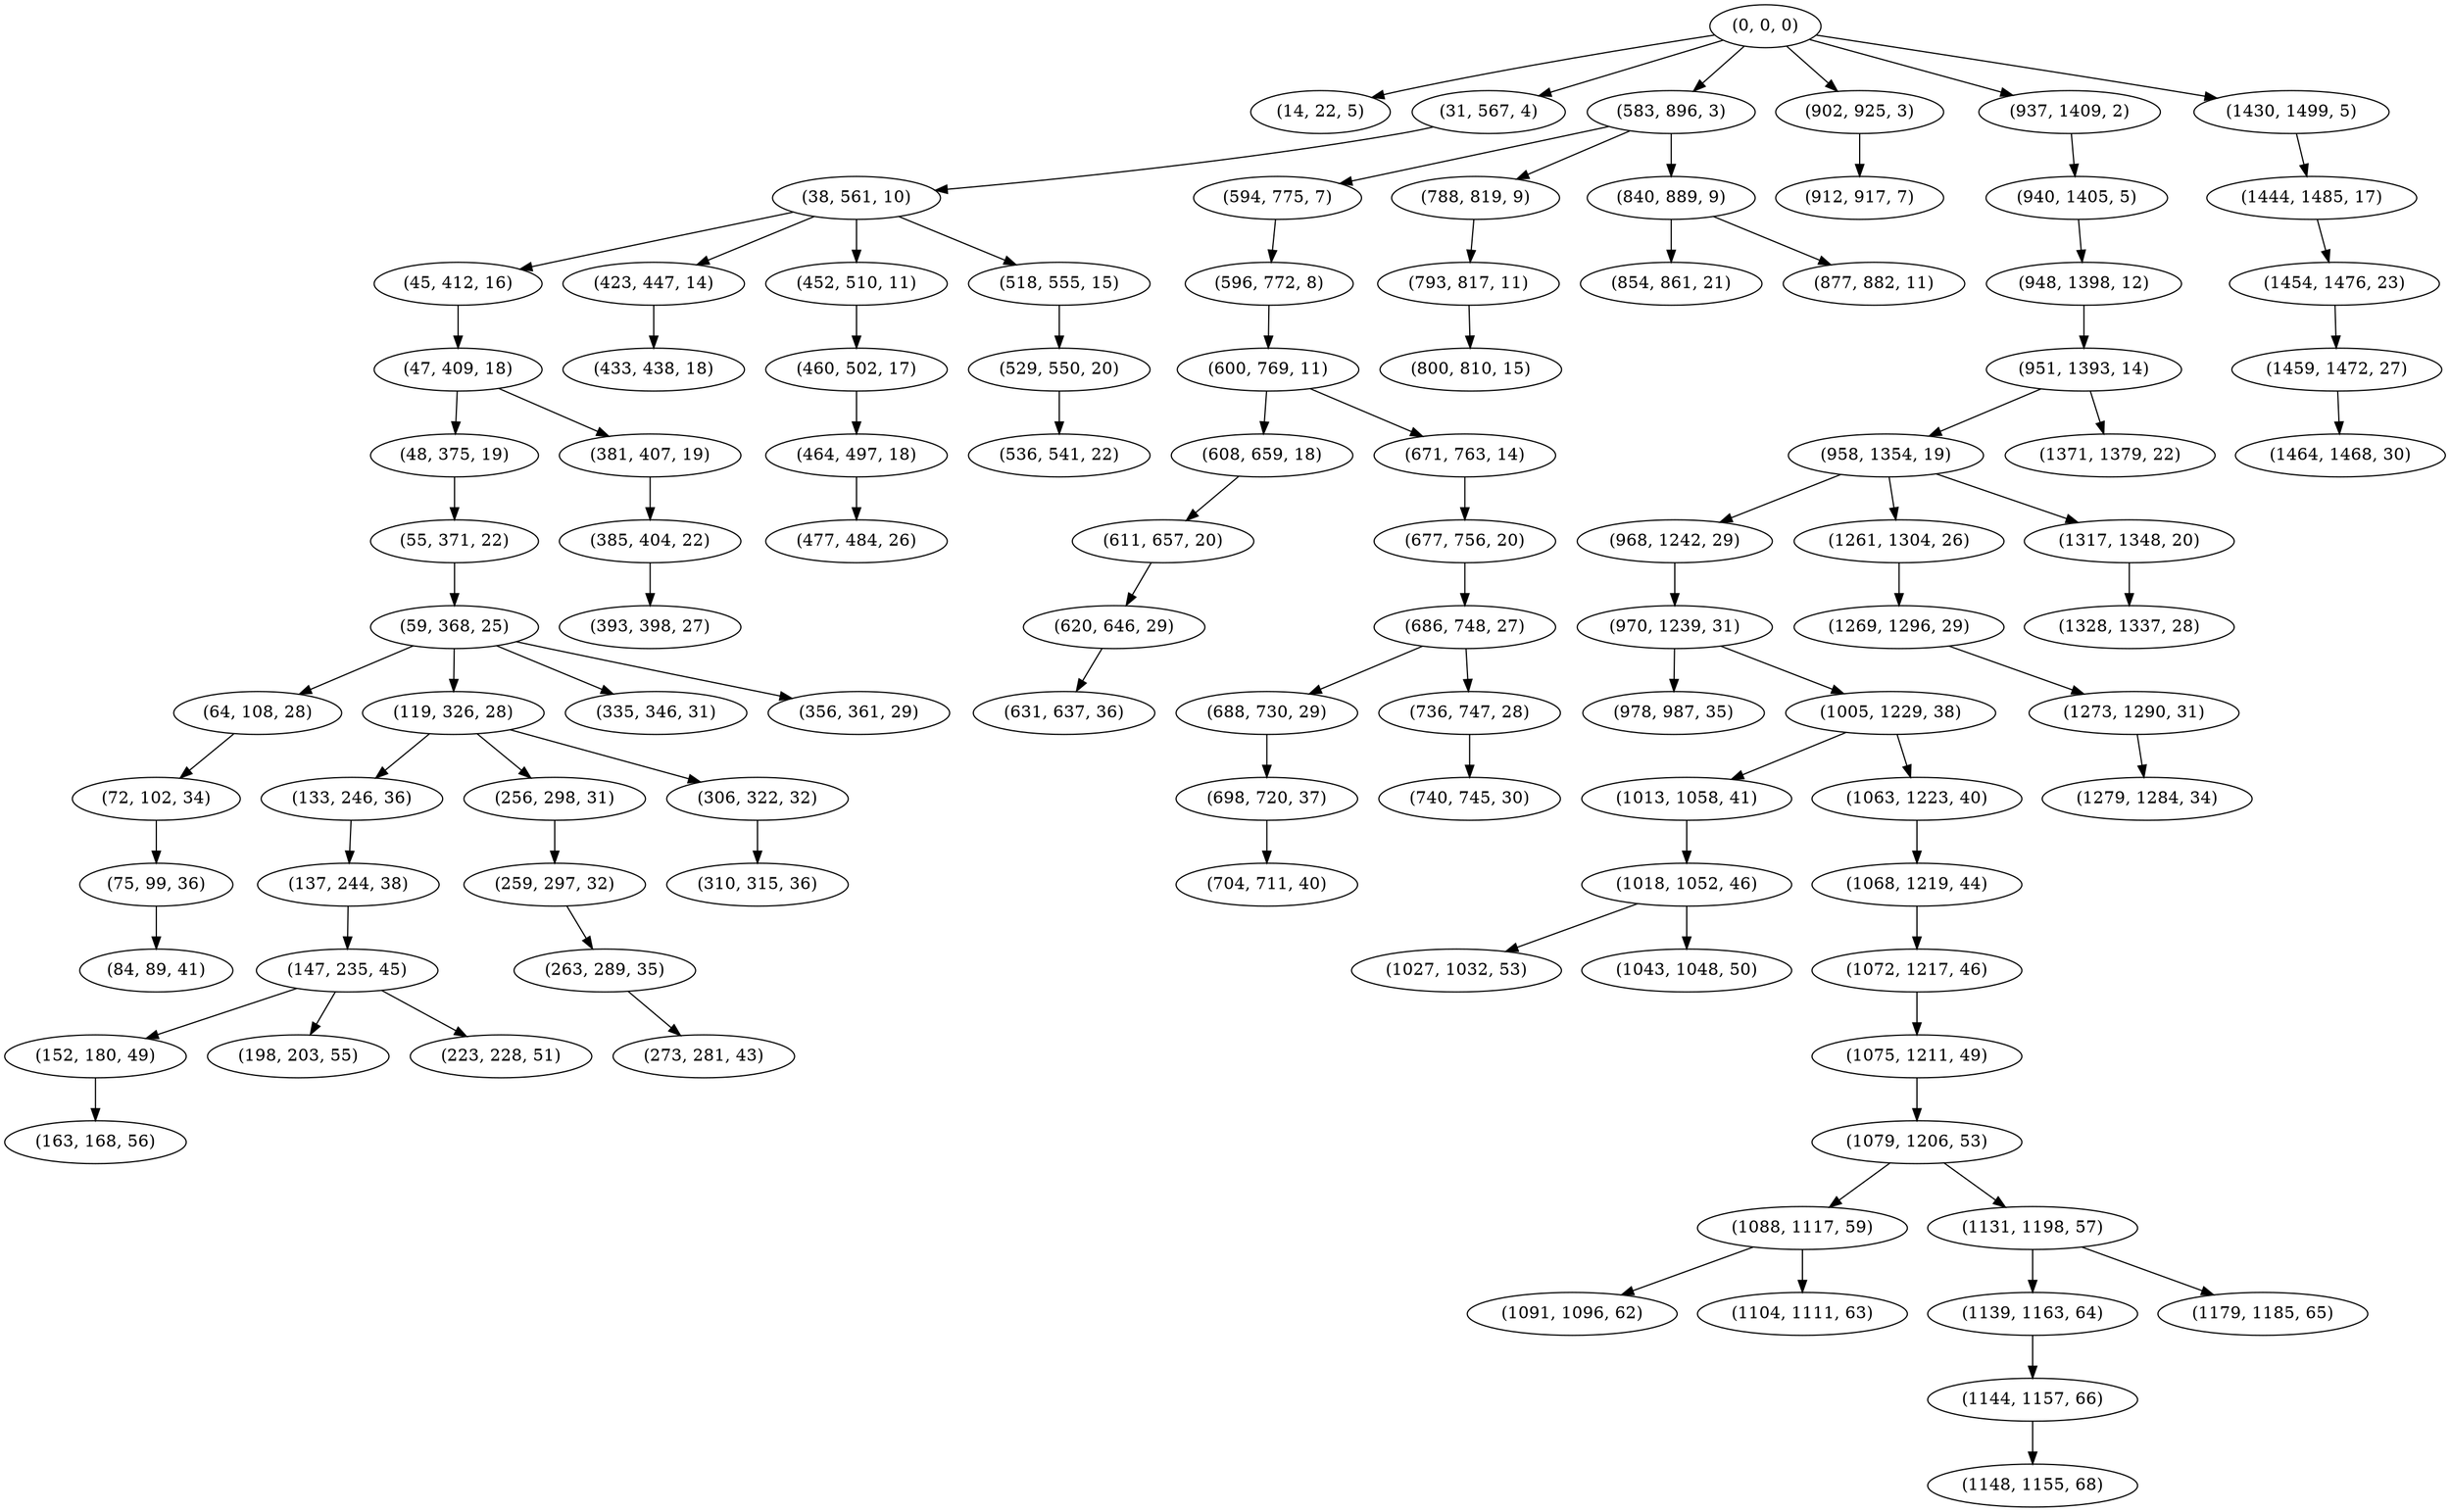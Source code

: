 digraph tree {
    "(0, 0, 0)";
    "(14, 22, 5)";
    "(31, 567, 4)";
    "(38, 561, 10)";
    "(45, 412, 16)";
    "(47, 409, 18)";
    "(48, 375, 19)";
    "(55, 371, 22)";
    "(59, 368, 25)";
    "(64, 108, 28)";
    "(72, 102, 34)";
    "(75, 99, 36)";
    "(84, 89, 41)";
    "(119, 326, 28)";
    "(133, 246, 36)";
    "(137, 244, 38)";
    "(147, 235, 45)";
    "(152, 180, 49)";
    "(163, 168, 56)";
    "(198, 203, 55)";
    "(223, 228, 51)";
    "(256, 298, 31)";
    "(259, 297, 32)";
    "(263, 289, 35)";
    "(273, 281, 43)";
    "(306, 322, 32)";
    "(310, 315, 36)";
    "(335, 346, 31)";
    "(356, 361, 29)";
    "(381, 407, 19)";
    "(385, 404, 22)";
    "(393, 398, 27)";
    "(423, 447, 14)";
    "(433, 438, 18)";
    "(452, 510, 11)";
    "(460, 502, 17)";
    "(464, 497, 18)";
    "(477, 484, 26)";
    "(518, 555, 15)";
    "(529, 550, 20)";
    "(536, 541, 22)";
    "(583, 896, 3)";
    "(594, 775, 7)";
    "(596, 772, 8)";
    "(600, 769, 11)";
    "(608, 659, 18)";
    "(611, 657, 20)";
    "(620, 646, 29)";
    "(631, 637, 36)";
    "(671, 763, 14)";
    "(677, 756, 20)";
    "(686, 748, 27)";
    "(688, 730, 29)";
    "(698, 720, 37)";
    "(704, 711, 40)";
    "(736, 747, 28)";
    "(740, 745, 30)";
    "(788, 819, 9)";
    "(793, 817, 11)";
    "(800, 810, 15)";
    "(840, 889, 9)";
    "(854, 861, 21)";
    "(877, 882, 11)";
    "(902, 925, 3)";
    "(912, 917, 7)";
    "(937, 1409, 2)";
    "(940, 1405, 5)";
    "(948, 1398, 12)";
    "(951, 1393, 14)";
    "(958, 1354, 19)";
    "(968, 1242, 29)";
    "(970, 1239, 31)";
    "(978, 987, 35)";
    "(1005, 1229, 38)";
    "(1013, 1058, 41)";
    "(1018, 1052, 46)";
    "(1027, 1032, 53)";
    "(1043, 1048, 50)";
    "(1063, 1223, 40)";
    "(1068, 1219, 44)";
    "(1072, 1217, 46)";
    "(1075, 1211, 49)";
    "(1079, 1206, 53)";
    "(1088, 1117, 59)";
    "(1091, 1096, 62)";
    "(1104, 1111, 63)";
    "(1131, 1198, 57)";
    "(1139, 1163, 64)";
    "(1144, 1157, 66)";
    "(1148, 1155, 68)";
    "(1179, 1185, 65)";
    "(1261, 1304, 26)";
    "(1269, 1296, 29)";
    "(1273, 1290, 31)";
    "(1279, 1284, 34)";
    "(1317, 1348, 20)";
    "(1328, 1337, 28)";
    "(1371, 1379, 22)";
    "(1430, 1499, 5)";
    "(1444, 1485, 17)";
    "(1454, 1476, 23)";
    "(1459, 1472, 27)";
    "(1464, 1468, 30)";
    "(0, 0, 0)" -> "(14, 22, 5)";
    "(0, 0, 0)" -> "(31, 567, 4)";
    "(0, 0, 0)" -> "(583, 896, 3)";
    "(0, 0, 0)" -> "(902, 925, 3)";
    "(0, 0, 0)" -> "(937, 1409, 2)";
    "(0, 0, 0)" -> "(1430, 1499, 5)";
    "(31, 567, 4)" -> "(38, 561, 10)";
    "(38, 561, 10)" -> "(45, 412, 16)";
    "(38, 561, 10)" -> "(423, 447, 14)";
    "(38, 561, 10)" -> "(452, 510, 11)";
    "(38, 561, 10)" -> "(518, 555, 15)";
    "(45, 412, 16)" -> "(47, 409, 18)";
    "(47, 409, 18)" -> "(48, 375, 19)";
    "(47, 409, 18)" -> "(381, 407, 19)";
    "(48, 375, 19)" -> "(55, 371, 22)";
    "(55, 371, 22)" -> "(59, 368, 25)";
    "(59, 368, 25)" -> "(64, 108, 28)";
    "(59, 368, 25)" -> "(119, 326, 28)";
    "(59, 368, 25)" -> "(335, 346, 31)";
    "(59, 368, 25)" -> "(356, 361, 29)";
    "(64, 108, 28)" -> "(72, 102, 34)";
    "(72, 102, 34)" -> "(75, 99, 36)";
    "(75, 99, 36)" -> "(84, 89, 41)";
    "(119, 326, 28)" -> "(133, 246, 36)";
    "(119, 326, 28)" -> "(256, 298, 31)";
    "(119, 326, 28)" -> "(306, 322, 32)";
    "(133, 246, 36)" -> "(137, 244, 38)";
    "(137, 244, 38)" -> "(147, 235, 45)";
    "(147, 235, 45)" -> "(152, 180, 49)";
    "(147, 235, 45)" -> "(198, 203, 55)";
    "(147, 235, 45)" -> "(223, 228, 51)";
    "(152, 180, 49)" -> "(163, 168, 56)";
    "(256, 298, 31)" -> "(259, 297, 32)";
    "(259, 297, 32)" -> "(263, 289, 35)";
    "(263, 289, 35)" -> "(273, 281, 43)";
    "(306, 322, 32)" -> "(310, 315, 36)";
    "(381, 407, 19)" -> "(385, 404, 22)";
    "(385, 404, 22)" -> "(393, 398, 27)";
    "(423, 447, 14)" -> "(433, 438, 18)";
    "(452, 510, 11)" -> "(460, 502, 17)";
    "(460, 502, 17)" -> "(464, 497, 18)";
    "(464, 497, 18)" -> "(477, 484, 26)";
    "(518, 555, 15)" -> "(529, 550, 20)";
    "(529, 550, 20)" -> "(536, 541, 22)";
    "(583, 896, 3)" -> "(594, 775, 7)";
    "(583, 896, 3)" -> "(788, 819, 9)";
    "(583, 896, 3)" -> "(840, 889, 9)";
    "(594, 775, 7)" -> "(596, 772, 8)";
    "(596, 772, 8)" -> "(600, 769, 11)";
    "(600, 769, 11)" -> "(608, 659, 18)";
    "(600, 769, 11)" -> "(671, 763, 14)";
    "(608, 659, 18)" -> "(611, 657, 20)";
    "(611, 657, 20)" -> "(620, 646, 29)";
    "(620, 646, 29)" -> "(631, 637, 36)";
    "(671, 763, 14)" -> "(677, 756, 20)";
    "(677, 756, 20)" -> "(686, 748, 27)";
    "(686, 748, 27)" -> "(688, 730, 29)";
    "(686, 748, 27)" -> "(736, 747, 28)";
    "(688, 730, 29)" -> "(698, 720, 37)";
    "(698, 720, 37)" -> "(704, 711, 40)";
    "(736, 747, 28)" -> "(740, 745, 30)";
    "(788, 819, 9)" -> "(793, 817, 11)";
    "(793, 817, 11)" -> "(800, 810, 15)";
    "(840, 889, 9)" -> "(854, 861, 21)";
    "(840, 889, 9)" -> "(877, 882, 11)";
    "(902, 925, 3)" -> "(912, 917, 7)";
    "(937, 1409, 2)" -> "(940, 1405, 5)";
    "(940, 1405, 5)" -> "(948, 1398, 12)";
    "(948, 1398, 12)" -> "(951, 1393, 14)";
    "(951, 1393, 14)" -> "(958, 1354, 19)";
    "(951, 1393, 14)" -> "(1371, 1379, 22)";
    "(958, 1354, 19)" -> "(968, 1242, 29)";
    "(958, 1354, 19)" -> "(1261, 1304, 26)";
    "(958, 1354, 19)" -> "(1317, 1348, 20)";
    "(968, 1242, 29)" -> "(970, 1239, 31)";
    "(970, 1239, 31)" -> "(978, 987, 35)";
    "(970, 1239, 31)" -> "(1005, 1229, 38)";
    "(1005, 1229, 38)" -> "(1013, 1058, 41)";
    "(1005, 1229, 38)" -> "(1063, 1223, 40)";
    "(1013, 1058, 41)" -> "(1018, 1052, 46)";
    "(1018, 1052, 46)" -> "(1027, 1032, 53)";
    "(1018, 1052, 46)" -> "(1043, 1048, 50)";
    "(1063, 1223, 40)" -> "(1068, 1219, 44)";
    "(1068, 1219, 44)" -> "(1072, 1217, 46)";
    "(1072, 1217, 46)" -> "(1075, 1211, 49)";
    "(1075, 1211, 49)" -> "(1079, 1206, 53)";
    "(1079, 1206, 53)" -> "(1088, 1117, 59)";
    "(1079, 1206, 53)" -> "(1131, 1198, 57)";
    "(1088, 1117, 59)" -> "(1091, 1096, 62)";
    "(1088, 1117, 59)" -> "(1104, 1111, 63)";
    "(1131, 1198, 57)" -> "(1139, 1163, 64)";
    "(1131, 1198, 57)" -> "(1179, 1185, 65)";
    "(1139, 1163, 64)" -> "(1144, 1157, 66)";
    "(1144, 1157, 66)" -> "(1148, 1155, 68)";
    "(1261, 1304, 26)" -> "(1269, 1296, 29)";
    "(1269, 1296, 29)" -> "(1273, 1290, 31)";
    "(1273, 1290, 31)" -> "(1279, 1284, 34)";
    "(1317, 1348, 20)" -> "(1328, 1337, 28)";
    "(1430, 1499, 5)" -> "(1444, 1485, 17)";
    "(1444, 1485, 17)" -> "(1454, 1476, 23)";
    "(1454, 1476, 23)" -> "(1459, 1472, 27)";
    "(1459, 1472, 27)" -> "(1464, 1468, 30)";
}
